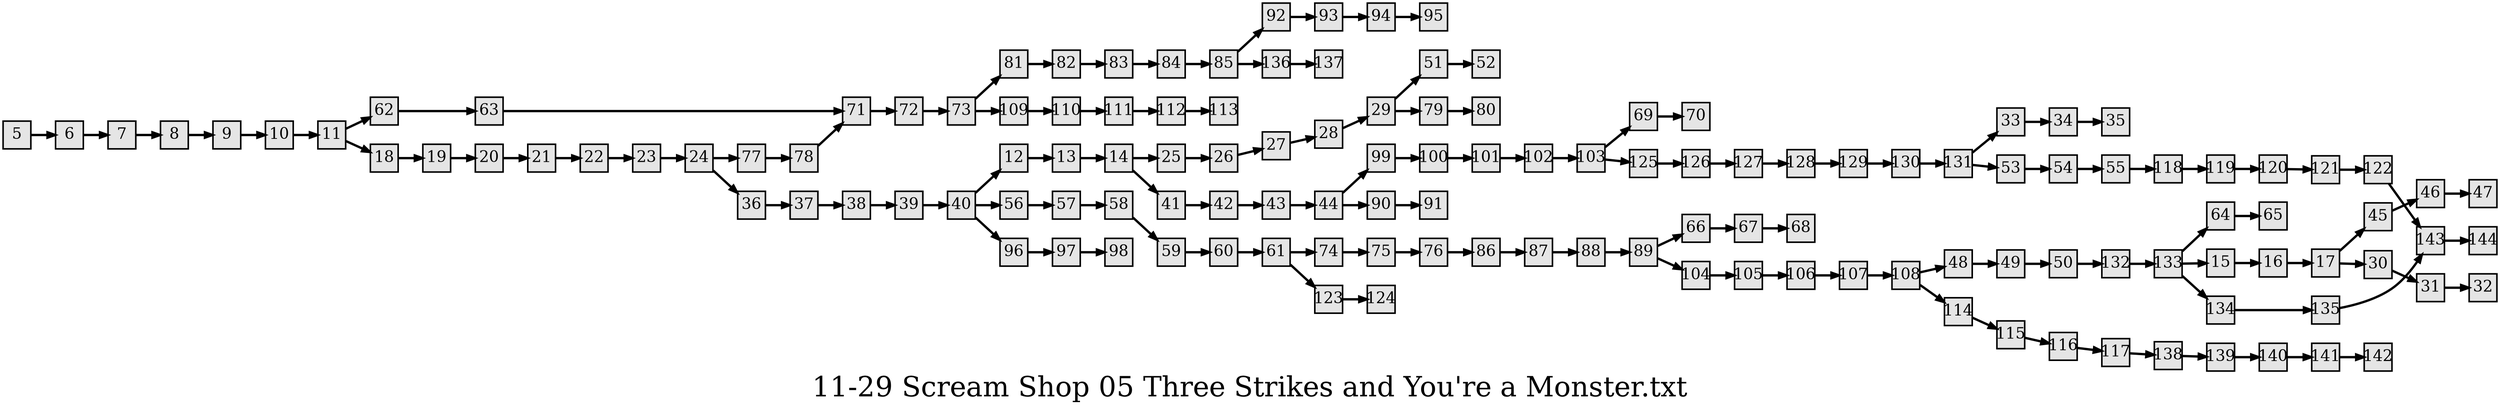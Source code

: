 digraph g{
  graph [ label="11-29 Scream Shop 05 Three Strikes and You're a Monster.txt" rankdir=LR, ordering=out, fontsize=36, nodesep="0.35", ranksep="0.45"];
  node  [shape=rect, penwidth=2, fontsize=20, style=filled, fillcolor=grey90, margin="0,0", labelfloat=true, regular=true, fixedsize=true];
  edge  [labelfloat=true, penwidth=3, fontsize=12];
  5 -> 6;
  6 -> 7;
  7 -> 8;
  8 -> 9;
  9 -> 10;
  10 -> 11;
  11 -> 62;
  11 -> 18;
  12 -> 13;
  13 -> 14;
  14 -> 25;
  14 -> 41;
  15 -> 16;
  16 -> 17;
  17 -> 45;
  17 -> 30;
  18 -> 19;
  19 -> 20;
  20 -> 21;
  21 -> 22;
  22 -> 23;
  23 -> 24;
  24 -> 77;
  24 -> 36;
  25 -> 26;
  26 -> 27;
  27 -> 28;
  28 -> 29;
  29 -> 51;
  29 -> 79;
  30 -> 31;
  31 -> 32;
  33 -> 34;
  34 -> 35;
  36 -> 37;
  37 -> 38;
  38 -> 39;
  39 -> 40;
  40 -> 12;
  40 -> 56;
  40 -> 96;
  41 -> 42;
  42 -> 43;
  43 -> 44;
  44 -> 99;
  44 -> 90;
  45 -> 46;
  46 -> 47;
  48 -> 49;
  49 -> 50;
  50 -> 132;
  51 -> 52;
  53 -> 54;
  54 -> 55;
  55 -> 118;
  56 -> 57;
  57 -> 58;
  58 -> 59;
  59 -> 60;
  60 -> 61;
  61 -> 74;
  61 -> 123;
  62 -> 63;
  63 -> 71;
  64 -> 65;
  66 -> 67;
  67 -> 68;
  69 -> 70;
  71 -> 72;
  72 -> 73;
  73 -> 81;
  73 -> 109;
  74 -> 75;
  75 -> 76;
  76 -> 86;
  77 -> 78;
  78 -> 71;
  79 -> 80;
  81 -> 82;
  82 -> 83;
  83 -> 84;
  84 -> 85;
  85 -> 92;
  85 -> 136;
  86 -> 87;
  87 -> 88;
  88 -> 89;
  89 -> 66;
  89 -> 104;
  90 -> 91;
  92 -> 93;
  93 -> 94;
  94 -> 95;
  96 -> 97;
  97 -> 98;
  99 -> 100;
  100 -> 101;
  101 -> 102;
  102 -> 103;
  103 -> 69;
  103 -> 125;
  104 -> 105;
  105 -> 106;
  106 -> 107;
  107 -> 108;
  108 -> 48;
  108 -> 114;
  109 -> 110;
  110 -> 111;
  111 -> 112;
  112 -> 113;
  133 -> 64;
  133 -> 15;
  114 -> 115;
  115 -> 116;
  116 -> 117;
  117 -> 138;
  118 -> 119;
  119 -> 120;
  120 -> 121;
  121 -> 122;
  122 -> 143;
  123 -> 124;
  125 -> 126;
  126 -> 127;
  127 -> 128;
  128 -> 129;
  129 -> 130;
  130 -> 131;
  131 -> 33;
  131 -> 53;
  132 -> 133;
  133 -> 134;
  134 -> 135;
  135 -> 143;
  136 -> 137;
  138 -> 139;
  139 -> 140;
  140 -> 141;
  141 -> 142;
  143 -> 144;
}

